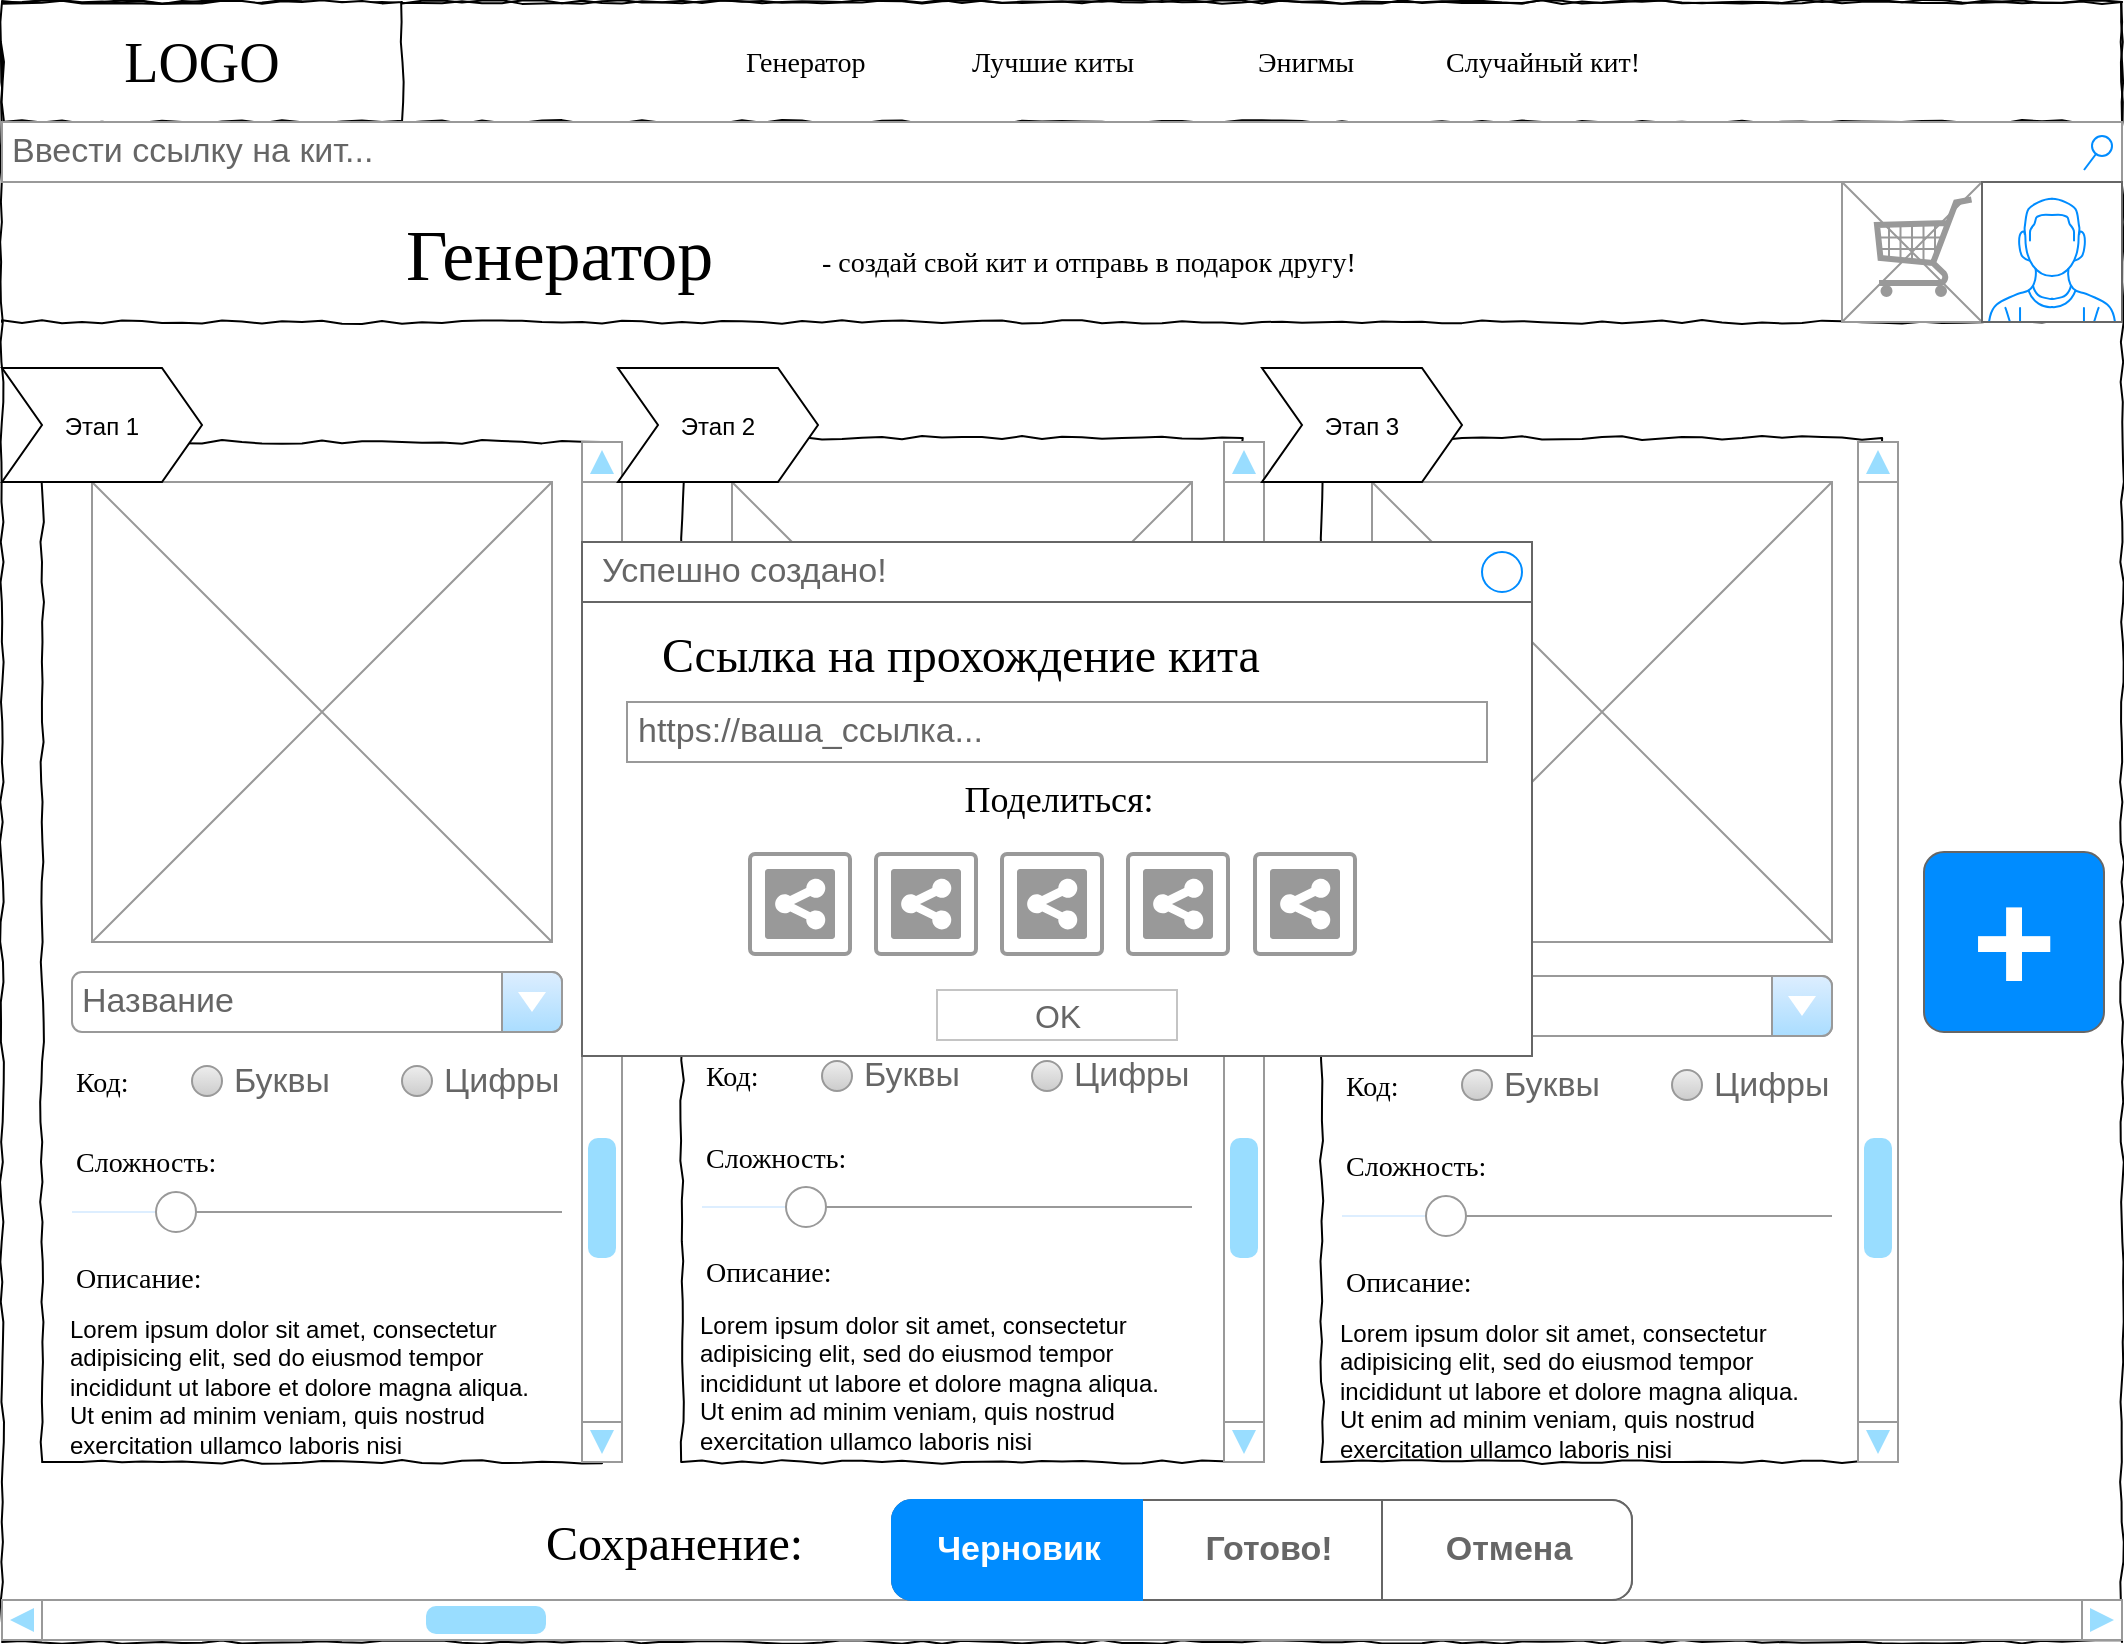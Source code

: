 <mxfile version="12.1.5" type="google" pages="1"><diagram name="Page-1" id="03018318-947c-dd8e-b7a3-06fadd420f32"><mxGraphModel dx="2011" dy="1271" grid="1" gridSize="10" guides="1" tooltips="1" connect="1" arrows="1" fold="1" page="1" pageScale="1" pageWidth="1100" pageHeight="850" background="#ffffff" math="0" shadow="0"><root><mxCell id="0"/><mxCell id="1" parent="0"/><mxCell id="677b7b8949515195-1" value="" style="whiteSpace=wrap;html=1;rounded=0;shadow=0;labelBackgroundColor=none;strokeColor=#000000;strokeWidth=1;fillColor=none;fontFamily=Verdana;fontSize=12;fontColor=#000000;align=center;comic=1;" parent="1" vertex="1"><mxGeometry x="20" y="20" width="1060" height="820" as="geometry"/></mxCell><mxCell id="677b7b8949515195-10" value="" style="whiteSpace=wrap;html=1;rounded=0;shadow=0;labelBackgroundColor=none;strokeColor=#000000;strokeWidth=1;fillColor=none;fontFamily=Verdana;fontSize=12;fontColor=#000000;align=center;comic=1;" parent="1" vertex="1"><mxGeometry x="20" y="20" width="1060" height="60" as="geometry"/></mxCell><mxCell id="677b7b8949515195-2" value="LOGO" style="whiteSpace=wrap;html=1;rounded=0;shadow=0;labelBackgroundColor=none;strokeColor=#000000;strokeWidth=1;fillColor=#ffffff;fontFamily=Verdana;fontSize=28;fontColor=#000000;align=center;comic=1;" parent="1" vertex="1"><mxGeometry x="20" y="20" width="200" height="60" as="geometry"/></mxCell><mxCell id="677b7b8949515195-8" value="" style="whiteSpace=wrap;html=1;rounded=0;shadow=0;labelBackgroundColor=none;strokeColor=#000000;strokeWidth=1;fillColor=none;fontFamily=Verdana;fontSize=12;fontColor=#000000;align=center;comic=1;" parent="1" vertex="1"><mxGeometry x="40" y="240" width="280" height="510" as="geometry"/></mxCell><mxCell id="677b7b8949515195-9" value="" style="line;strokeWidth=1;html=1;rounded=0;shadow=0;labelBackgroundColor=none;fillColor=none;fontFamily=Verdana;fontSize=14;fontColor=#000000;align=center;comic=1;" parent="1" vertex="1"><mxGeometry x="20" y="175" width="1060" height="10" as="geometry"/></mxCell><mxCell id="677b7b8949515195-11" value="Лучшие киты" style="text;html=1;points=[];align=left;verticalAlign=top;spacingTop=-4;fontSize=14;fontFamily=Verdana;fontColor=#000000;flipH=1;" parent="1" vertex="1"><mxGeometry x="503" y="40" width="100" height="20" as="geometry"/></mxCell><mxCell id="677b7b8949515195-12" value="Энигмы" style="text;html=1;points=[];align=left;verticalAlign=top;spacingTop=-4;fontSize=14;fontFamily=Verdana;fontColor=#000000;flipH=1;" parent="1" vertex="1"><mxGeometry x="646" y="40" width="60" height="20" as="geometry"/></mxCell><mxCell id="677b7b8949515195-13" value="Случайный кит!" style="text;html=1;points=[];align=left;verticalAlign=top;spacingTop=-4;fontSize=14;fontFamily=Verdana;fontColor=#000000;flipH=1;" parent="1" vertex="1"><mxGeometry x="740" y="40" width="117" height="20" as="geometry"/></mxCell><mxCell id="677b7b8949515195-14" value="Генератор" style="text;html=1;points=[];align=left;verticalAlign=top;spacingTop=-4;fontSize=14;fontFamily=Verdana;fontColor=#000000;flipH=1;" parent="1" vertex="1"><mxGeometry x="390" y="40" width="80" height="20" as="geometry"/></mxCell><mxCell id="TrLXqozJkkStxFn2QH_S-4" value="&lt;font style=&quot;font-size: 36px&quot;&gt;Генератор&lt;br&gt;&lt;/font&gt;" style="text;html=1;points=[];align=left;verticalAlign=top;spacingTop=-4;fontSize=14;fontFamily=Verdana;fontColor=#000000;flipH=1;" vertex="1" parent="1"><mxGeometry x="220" y="123" width="200" height="40" as="geometry"/></mxCell><mxCell id="TrLXqozJkkStxFn2QH_S-5" value="Ввести ссылку на кит..." style="strokeWidth=1;shadow=0;dashed=0;align=center;html=1;shape=mxgraph.mockup.forms.searchBox;strokeColor=#999999;mainText=;fillColor=#ffffff;strokeColor2=#008cff;fontColor=#666666;fontSize=17;align=left;spacingLeft=3;" vertex="1" parent="1"><mxGeometry x="20" y="80" width="1060" height="30" as="geometry"/></mxCell><mxCell id="TrLXqozJkkStxFn2QH_S-6" value="- создай свой кит и отправь в подарок другу! " style="text;html=1;points=[];align=left;verticalAlign=top;spacingTop=-4;fontSize=14;fontFamily=Verdana;fontColor=#000000;flipH=1;" vertex="1" parent="1"><mxGeometry x="428" y="140" width="344" height="30" as="geometry"/></mxCell><mxCell id="TrLXqozJkkStxFn2QH_S-7" value="" style="verticalLabelPosition=bottom;shadow=0;dashed=0;align=center;html=1;verticalAlign=top;strokeWidth=1;shape=mxgraph.mockup.graphics.simpleIcon;strokeColor=#999999;fillColor=#ffffff;" vertex="1" parent="1"><mxGeometry x="940" y="110" width="70" height="70" as="geometry"/></mxCell><mxCell id="TrLXqozJkkStxFn2QH_S-8" value="" style="verticalLabelPosition=bottom;shadow=0;dashed=0;align=center;html=1;verticalAlign=top;strokeWidth=1;shape=mxgraph.mockup.containers.userMale;strokeColor=#666666;strokeColor2=#008cff;fillColor=#ffffff;" vertex="1" parent="1"><mxGeometry x="1010" y="110" width="70" height="70" as="geometry"/></mxCell><mxCell id="TrLXqozJkkStxFn2QH_S-9" value="" style="verticalLabelPosition=bottom;shadow=0;dashed=0;align=center;html=1;verticalAlign=top;strokeWidth=1;shape=mxgraph.mockup.misc.shoppingCart;strokeColor=#999999;" vertex="1" parent="1"><mxGeometry x="956" y="117.5" width="50" height="50" as="geometry"/></mxCell><mxCell id="TrLXqozJkkStxFn2QH_S-11" value="" style="whiteSpace=wrap;html=1;rounded=0;shadow=0;labelBackgroundColor=none;strokeColor=#000000;strokeWidth=1;fillColor=none;fontFamily=Verdana;fontSize=12;fontColor=#000000;align=center;comic=1;" vertex="1" parent="1"><mxGeometry x="360" y="238" width="280" height="512" as="geometry"/></mxCell><mxCell id="TrLXqozJkkStxFn2QH_S-12" value="" style="whiteSpace=wrap;html=1;rounded=0;shadow=0;labelBackgroundColor=none;strokeColor=#000000;strokeWidth=1;fillColor=none;fontFamily=Verdana;fontSize=12;fontColor=#000000;align=center;comic=1;" vertex="1" parent="1"><mxGeometry x="680" y="238" width="280" height="512" as="geometry"/></mxCell><mxCell id="TrLXqozJkkStxFn2QH_S-14" value="" style="verticalLabelPosition=bottom;shadow=0;dashed=0;align=center;html=1;verticalAlign=top;strokeWidth=1;shape=mxgraph.mockup.graphics.simpleIcon;strokeColor=#999999;fillColor=#ffffff;" vertex="1" parent="1"><mxGeometry x="65" y="260" width="230" height="230" as="geometry"/></mxCell><mxCell id="TrLXqozJkkStxFn2QH_S-15" value="" style="verticalLabelPosition=bottom;shadow=0;dashed=0;align=center;html=1;verticalAlign=top;strokeWidth=1;shape=mxgraph.mockup.navigation.scrollBar;fillColor=#ffffff;strokeColor=#999999;barPos=20;fillColor2=#99ddff;strokeColor2=none;" vertex="1" parent="1"><mxGeometry x="20" y="819" width="1060" height="20" as="geometry"/></mxCell><mxCell id="TrLXqozJkkStxFn2QH_S-17" value="&lt;font style=&quot;font-size: 72px&quot;&gt;+&lt;/font&gt;" style="strokeWidth=1;shadow=0;dashed=0;align=center;html=1;shape=mxgraph.mockup.buttons.button;strokeColor=#666666;fontColor=#ffffff;mainText=;buttonStyle=round;fontSize=17;fontStyle=1;fillColor=#008cff;whiteSpace=wrap;" vertex="1" parent="1"><mxGeometry x="981" y="445" width="90" height="90" as="geometry"/></mxCell><mxCell id="TrLXqozJkkStxFn2QH_S-18" value="" style="verticalLabelPosition=bottom;shadow=0;dashed=0;align=center;html=1;verticalAlign=top;strokeWidth=1;shape=mxgraph.mockup.graphics.simpleIcon;strokeColor=#999999;fillColor=#ffffff;" vertex="1" parent="1"><mxGeometry x="385" y="260" width="230" height="230" as="geometry"/></mxCell><mxCell id="TrLXqozJkkStxFn2QH_S-19" value="" style="verticalLabelPosition=bottom;shadow=0;dashed=0;align=center;html=1;verticalAlign=top;strokeWidth=1;shape=mxgraph.mockup.graphics.simpleIcon;strokeColor=#999999;fillColor=#ffffff;" vertex="1" parent="1"><mxGeometry x="705" y="260" width="230" height="230" as="geometry"/></mxCell><mxCell id="TrLXqozJkkStxFn2QH_S-30" value="Название" style="strokeWidth=1;shadow=0;dashed=0;align=center;html=1;shape=mxgraph.mockup.forms.comboBox;strokeColor=#999999;fillColor=#ddeeff;align=left;fillColor2=#aaddff;mainText=;fontColor=#666666;fontSize=17;spacingLeft=3;" vertex="1" parent="1"><mxGeometry x="55" y="505" width="245" height="30" as="geometry"/></mxCell><mxCell id="TrLXqozJkkStxFn2QH_S-31" value="Буквы" style="shape=ellipse;fillColor=#eeeeee;strokeColor=#999999;gradientColor=#cccccc;html=1;align=left;spacingLeft=4;fontSize=17;fontColor=#666666;labelPosition=right;shadow=0;" vertex="1" parent="1"><mxGeometry x="115" y="552" width="15" height="15" as="geometry"/></mxCell><mxCell id="TrLXqozJkkStxFn2QH_S-35" value="Цифры" style="shape=ellipse;fillColor=#eeeeee;strokeColor=#999999;gradientColor=#cccccc;html=1;align=left;spacingLeft=4;fontSize=17;fontColor=#666666;labelPosition=right;shadow=0;" vertex="1" parent="1"><mxGeometry x="220" y="552" width="15" height="15" as="geometry"/></mxCell><mxCell id="TrLXqozJkkStxFn2QH_S-44" value="Код:" style="text;html=1;points=[];align=left;verticalAlign=top;spacingTop=-4;fontSize=14;fontFamily=Verdana;fontColor=#000000;flipH=1;" vertex="1" parent="1"><mxGeometry x="55" y="549.5" width="80" height="20" as="geometry"/></mxCell><mxCell id="TrLXqozJkkStxFn2QH_S-45" value="" style="verticalLabelPosition=bottom;shadow=0;dashed=0;align=center;html=1;verticalAlign=top;strokeWidth=1;shape=mxgraph.mockup.forms.horSlider;strokeColor=#999999;fillColor=#ffffff;sliderStyle=basic;sliderPos=20;handleStyle=circle;fillColor2=#ddeeff;fontSize=24;" vertex="1" parent="1"><mxGeometry x="55" y="610" width="245" height="30" as="geometry"/></mxCell><mxCell id="TrLXqozJkkStxFn2QH_S-46" value="Сложность:" style="text;html=1;points=[];align=left;verticalAlign=top;spacingTop=-4;fontSize=14;fontFamily=Verdana;fontColor=#000000;flipH=1;" vertex="1" parent="1"><mxGeometry x="55" y="590" width="80" height="20" as="geometry"/></mxCell><mxCell id="TrLXqozJkkStxFn2QH_S-48" value="" style="verticalLabelPosition=bottom;shadow=0;dashed=0;align=center;html=1;verticalAlign=top;strokeWidth=1;shape=mxgraph.mockup.navigation.scrollBar;fillColor=#ffffff;strokeColor=#999999;barPos=20;fillColor2=#99ddff;strokeColor2=none;direction=north;fontSize=24;" vertex="1" parent="1"><mxGeometry x="310" y="240" width="10" height="510" as="geometry"/></mxCell><mxCell id="TrLXqozJkkStxFn2QH_S-49" value="" style="verticalLabelPosition=bottom;shadow=0;dashed=0;align=center;html=1;verticalAlign=top;strokeWidth=1;shape=mxgraph.mockup.navigation.scrollBar;fillColor=#ffffff;strokeColor=#999999;barPos=20;fillColor2=#99ddff;strokeColor2=none;direction=north;fontSize=24;" vertex="1" parent="1"><mxGeometry x="631" y="240" width="10" height="510" as="geometry"/></mxCell><mxCell id="TrLXqozJkkStxFn2QH_S-50" value="" style="verticalLabelPosition=bottom;shadow=0;dashed=0;align=center;html=1;verticalAlign=top;strokeWidth=1;shape=mxgraph.mockup.navigation.scrollBar;fillColor=#ffffff;strokeColor=#999999;barPos=20;fillColor2=#99ddff;strokeColor2=none;direction=north;fontSize=24;" vertex="1" parent="1"><mxGeometry x="948" y="240" width="10" height="510" as="geometry"/></mxCell><mxCell id="TrLXqozJkkStxFn2QH_S-51" value="" style="strokeWidth=1;shadow=0;dashed=0;align=center;html=1;shape=mxgraph.mockup.rrect;rSize=10;fillColor=#ffffff;strokeColor=#666666;fontSize=24;" vertex="1" parent="1"><mxGeometry x="465" y="769" width="370" height="50" as="geometry"/></mxCell><mxCell id="TrLXqozJkkStxFn2QH_S-52" value="Готово!" style="strokeColor=inherit;fillColor=inherit;gradientColor=inherit;strokeWidth=1;shadow=0;dashed=0;align=center;html=1;shape=mxgraph.mockup.rrect;rSize=0;fontSize=17;fontColor=#666666;fontStyle=1;resizeHeight=1;" vertex="1" parent="TrLXqozJkkStxFn2QH_S-51"><mxGeometry width="125" height="50" relative="1" as="geometry"><mxPoint x="125" as="offset"/></mxGeometry></mxCell><mxCell id="TrLXqozJkkStxFn2QH_S-54" value="Отмена" style="strokeColor=inherit;fillColor=inherit;gradientColor=inherit;strokeWidth=1;shadow=0;dashed=0;align=center;html=1;shape=mxgraph.mockup.rightButton;rSize=10;fontSize=17;fontColor=#666666;fontStyle=1;resizeHeight=1;" vertex="1" parent="TrLXqozJkkStxFn2QH_S-51"><mxGeometry x="1" width="125" height="50" relative="1" as="geometry"><mxPoint x="-125" as="offset"/></mxGeometry></mxCell><mxCell id="TrLXqozJkkStxFn2QH_S-55" value="Черновик" style="strokeWidth=1;shadow=0;dashed=0;align=center;html=1;shape=mxgraph.mockup.leftButton;rSize=10;fontSize=17;fontColor=#ffffff;fontStyle=1;fillColor=#008cff;strokeColor=#008cff;resizeHeight=1;" vertex="1" parent="TrLXqozJkkStxFn2QH_S-51"><mxGeometry width="125" height="50" relative="1" as="geometry"/></mxCell><mxCell id="TrLXqozJkkStxFn2QH_S-62" value="Сохранение:" style="text;html=1;points=[];align=left;verticalAlign=top;spacingTop=-4;fontSize=24;fontFamily=Verdana;fontColor=#000000;flipH=1;" vertex="1" parent="1"><mxGeometry x="290" y="774" width="200" height="40" as="geometry"/></mxCell><mxCell id="TrLXqozJkkStxFn2QH_S-63" value="Lorem ipsum dolor sit amet, consectetur adipisicing elit, sed do eiusmod tempor incididunt ut labore et dolore magna aliqua. Ut enim ad minim veniam, quis nostrud exercitation ullamco laboris nisi " style="text;spacingTop=-5;fillColor=#ffffff;whiteSpace=wrap;html=1;align=left;fontSize=12;fontFamily=Helvetica;fillColor=none;strokeColor=none;" vertex="1" parent="1"><mxGeometry x="52" y="675" width="238" height="75" as="geometry"/></mxCell><mxCell id="TrLXqozJkkStxFn2QH_S-65" value="Описание:" style="text;html=1;points=[];align=left;verticalAlign=top;spacingTop=-4;fontSize=14;fontFamily=Verdana;fontColor=#000000;flipH=1;" vertex="1" parent="1"><mxGeometry x="55" y="647.5" width="80" height="20" as="geometry"/></mxCell><mxCell id="TrLXqozJkkStxFn2QH_S-24" value="Этап 2" style="shape=step;perimeter=stepPerimeter;fixedSize=1;points=[];" vertex="1" parent="1"><mxGeometry x="328" y="203" width="100" height="57" as="geometry"/></mxCell><mxCell id="TrLXqozJkkStxFn2QH_S-25" value="Этап 3" style="shape=step;perimeter=stepPerimeter;fixedSize=1;points=[];" vertex="1" parent="1"><mxGeometry x="650" y="203" width="100" height="57" as="geometry"/></mxCell><mxCell id="TrLXqozJkkStxFn2QH_S-26" value="Этап 1" style="shape=step;perimeter=stepPerimeter;fixedSize=1;points=[];" vertex="1" parent="1"><mxGeometry x="20" y="203" width="100" height="57" as="geometry"/></mxCell><mxCell id="TrLXqozJkkStxFn2QH_S-66" value="Название" style="strokeWidth=1;shadow=0;dashed=0;align=center;html=1;shape=mxgraph.mockup.forms.comboBox;strokeColor=#999999;fillColor=#ddeeff;align=left;fillColor2=#aaddff;mainText=;fontColor=#666666;fontSize=17;spacingLeft=3;" vertex="1" parent="1"><mxGeometry x="370" y="502.5" width="245" height="30" as="geometry"/></mxCell><mxCell id="TrLXqozJkkStxFn2QH_S-67" value="Буквы" style="shape=ellipse;fillColor=#eeeeee;strokeColor=#999999;gradientColor=#cccccc;html=1;align=left;spacingLeft=4;fontSize=17;fontColor=#666666;labelPosition=right;shadow=0;" vertex="1" parent="1"><mxGeometry x="430" y="549.5" width="15" height="15" as="geometry"/></mxCell><mxCell id="TrLXqozJkkStxFn2QH_S-68" value="Цифры" style="shape=ellipse;fillColor=#eeeeee;strokeColor=#999999;gradientColor=#cccccc;html=1;align=left;spacingLeft=4;fontSize=17;fontColor=#666666;labelPosition=right;shadow=0;" vertex="1" parent="1"><mxGeometry x="535" y="549.5" width="15" height="15" as="geometry"/></mxCell><mxCell id="TrLXqozJkkStxFn2QH_S-69" value="Код:" style="text;html=1;points=[];align=left;verticalAlign=top;spacingTop=-4;fontSize=14;fontFamily=Verdana;fontColor=#000000;flipH=1;" vertex="1" parent="1"><mxGeometry x="370" y="547" width="80" height="20" as="geometry"/></mxCell><mxCell id="TrLXqozJkkStxFn2QH_S-70" value="" style="verticalLabelPosition=bottom;shadow=0;dashed=0;align=center;html=1;verticalAlign=top;strokeWidth=1;shape=mxgraph.mockup.forms.horSlider;strokeColor=#999999;fillColor=#ffffff;sliderStyle=basic;sliderPos=20;handleStyle=circle;fillColor2=#ddeeff;fontSize=24;" vertex="1" parent="1"><mxGeometry x="370" y="607.5" width="245" height="30" as="geometry"/></mxCell><mxCell id="TrLXqozJkkStxFn2QH_S-71" value="Сложность:" style="text;html=1;points=[];align=left;verticalAlign=top;spacingTop=-4;fontSize=14;fontFamily=Verdana;fontColor=#000000;flipH=1;" vertex="1" parent="1"><mxGeometry x="370" y="587.5" width="80" height="20" as="geometry"/></mxCell><mxCell id="TrLXqozJkkStxFn2QH_S-72" value="Lorem ipsum dolor sit amet, consectetur adipisicing elit, sed do eiusmod tempor incididunt ut labore et dolore magna aliqua. Ut enim ad minim veniam, quis nostrud exercitation ullamco laboris nisi " style="text;spacingTop=-5;fillColor=#ffffff;whiteSpace=wrap;html=1;align=left;fontSize=12;fontFamily=Helvetica;fillColor=none;strokeColor=none;" vertex="1" parent="1"><mxGeometry x="367" y="672.5" width="238" height="75" as="geometry"/></mxCell><mxCell id="TrLXqozJkkStxFn2QH_S-73" value="Описание:" style="text;html=1;points=[];align=left;verticalAlign=top;spacingTop=-4;fontSize=14;fontFamily=Verdana;fontColor=#000000;flipH=1;" vertex="1" parent="1"><mxGeometry x="370" y="645" width="80" height="20" as="geometry"/></mxCell><mxCell id="TrLXqozJkkStxFn2QH_S-74" value="Название" style="strokeWidth=1;shadow=0;dashed=0;align=center;html=1;shape=mxgraph.mockup.forms.comboBox;strokeColor=#999999;fillColor=#ddeeff;align=left;fillColor2=#aaddff;mainText=;fontColor=#666666;fontSize=17;spacingLeft=3;" vertex="1" parent="1"><mxGeometry x="690" y="507" width="245" height="30" as="geometry"/></mxCell><mxCell id="TrLXqozJkkStxFn2QH_S-75" value="Буквы" style="shape=ellipse;fillColor=#eeeeee;strokeColor=#999999;gradientColor=#cccccc;html=1;align=left;spacingLeft=4;fontSize=17;fontColor=#666666;labelPosition=right;shadow=0;" vertex="1" parent="1"><mxGeometry x="750" y="554" width="15" height="15" as="geometry"/></mxCell><mxCell id="TrLXqozJkkStxFn2QH_S-76" value="Цифры" style="shape=ellipse;fillColor=#eeeeee;strokeColor=#999999;gradientColor=#cccccc;html=1;align=left;spacingLeft=4;fontSize=17;fontColor=#666666;labelPosition=right;shadow=0;" vertex="1" parent="1"><mxGeometry x="855" y="554" width="15" height="15" as="geometry"/></mxCell><mxCell id="TrLXqozJkkStxFn2QH_S-77" value="Код:" style="text;html=1;points=[];align=left;verticalAlign=top;spacingTop=-4;fontSize=14;fontFamily=Verdana;fontColor=#000000;flipH=1;" vertex="1" parent="1"><mxGeometry x="690" y="551.5" width="80" height="20" as="geometry"/></mxCell><mxCell id="TrLXqozJkkStxFn2QH_S-78" value="" style="verticalLabelPosition=bottom;shadow=0;dashed=0;align=center;html=1;verticalAlign=top;strokeWidth=1;shape=mxgraph.mockup.forms.horSlider;strokeColor=#999999;fillColor=#ffffff;sliderStyle=basic;sliderPos=20;handleStyle=circle;fillColor2=#ddeeff;fontSize=24;" vertex="1" parent="1"><mxGeometry x="690" y="612" width="245" height="30" as="geometry"/></mxCell><mxCell id="TrLXqozJkkStxFn2QH_S-79" value="Сложность:" style="text;html=1;points=[];align=left;verticalAlign=top;spacingTop=-4;fontSize=14;fontFamily=Verdana;fontColor=#000000;flipH=1;" vertex="1" parent="1"><mxGeometry x="690" y="592" width="80" height="20" as="geometry"/></mxCell><mxCell id="TrLXqozJkkStxFn2QH_S-80" value="Lorem ipsum dolor sit amet, consectetur adipisicing elit, sed do eiusmod tempor incididunt ut labore et dolore magna aliqua. Ut enim ad minim veniam, quis nostrud exercitation ullamco laboris nisi " style="text;spacingTop=-5;fillColor=#ffffff;whiteSpace=wrap;html=1;align=left;fontSize=12;fontFamily=Helvetica;fillColor=none;strokeColor=none;" vertex="1" parent="1"><mxGeometry x="687" y="677" width="238" height="75" as="geometry"/></mxCell><mxCell id="TrLXqozJkkStxFn2QH_S-81" value="Описание:" style="text;html=1;points=[];align=left;verticalAlign=top;spacingTop=-4;fontSize=14;fontFamily=Verdana;fontColor=#000000;flipH=1;" vertex="1" parent="1"><mxGeometry x="690" y="649.5" width="80" height="20" as="geometry"/></mxCell><mxCell id="TrLXqozJkkStxFn2QH_S-82" value="" style="strokeWidth=1;shadow=0;dashed=0;align=center;html=1;shape=mxgraph.mockup.containers.rrect;rSize=0;strokeColor=#666666;fontColor=#666666;fontSize=17;verticalAlign=top;whiteSpace=wrap;fillColor=#ffffff;spacingTop=32;" vertex="1" parent="1"><mxGeometry x="310" y="290" width="475" height="257" as="geometry"/></mxCell><mxCell id="TrLXqozJkkStxFn2QH_S-83" value="Успешно создано!" style="strokeWidth=1;shadow=0;dashed=0;align=center;html=1;shape=mxgraph.mockup.containers.rrect;rSize=0;fontSize=17;fontColor=#666666;strokeColor=#666666;align=left;spacingLeft=8;fillColor=#ffffff;resizeWidth=1;" vertex="1" parent="TrLXqozJkkStxFn2QH_S-82"><mxGeometry width="475" height="30" relative="1" as="geometry"/></mxCell><mxCell id="TrLXqozJkkStxFn2QH_S-84" value="" style="shape=ellipse;strokeColor=#008cff;resizable=0;fillColor=none;html=1;" vertex="1" parent="TrLXqozJkkStxFn2QH_S-83"><mxGeometry x="1" y="0.5" width="20" height="20" relative="1" as="geometry"><mxPoint x="-25" y="-10" as="offset"/></mxGeometry></mxCell><mxCell id="TrLXqozJkkStxFn2QH_S-85" value="OK" style="strokeWidth=1;shadow=0;dashed=0;align=center;html=1;shape=mxgraph.mockup.containers.rrect;rSize=0;fontSize=16;fontColor=#666666;strokeColor=#c4c4c4;resizable=0;whiteSpace=wrap;fillColor=#ffffff;" vertex="1" parent="TrLXqozJkkStxFn2QH_S-82"><mxGeometry x="0.5" y="1" width="120" height="25" relative="1" as="geometry"><mxPoint x="-60" y="-33" as="offset"/></mxGeometry></mxCell><mxCell id="TrLXqozJkkStxFn2QH_S-87" value="https://ваша_ссылка..." style="strokeWidth=1;shadow=0;dashed=0;align=center;html=1;shape=mxgraph.mockup.forms.pwField;strokeColor=#999999;mainText=;align=left;fillColor=#ffffff;fontColor=#666666;fontSize=17;spacingLeft=3;" vertex="1" parent="TrLXqozJkkStxFn2QH_S-82"><mxGeometry x="22.5" y="80" width="430" height="30" as="geometry"/></mxCell><mxCell id="TrLXqozJkkStxFn2QH_S-88" value="Ссылка на прохождение кита" style="text;html=1;points=[];align=left;verticalAlign=top;spacingTop=-4;fontSize=24;fontFamily=Verdana;fontColor=#000000;flipH=1;" vertex="1" parent="TrLXqozJkkStxFn2QH_S-82"><mxGeometry x="37.5" y="40" width="200" height="40" as="geometry"/></mxCell><mxCell id="TrLXqozJkkStxFn2QH_S-89" value="" style="strokeColor=#999999;verticalLabelPosition=bottom;shadow=0;dashed=0;fillColor=#ffffff;verticalAlign=top;strokeWidth=2;html=1;shape=mxgraph.mockup.misc.shareIcon;fontSize=24;align=center;" vertex="1" parent="TrLXqozJkkStxFn2QH_S-82"><mxGeometry x="84" y="156" width="50" height="50" as="geometry"/></mxCell><mxCell id="TrLXqozJkkStxFn2QH_S-90" value="" style="strokeColor=#999999;verticalLabelPosition=bottom;shadow=0;dashed=0;fillColor=#ffffff;verticalAlign=top;strokeWidth=2;html=1;shape=mxgraph.mockup.misc.shareIcon;fontSize=24;align=center;" vertex="1" parent="TrLXqozJkkStxFn2QH_S-82"><mxGeometry x="147" y="156" width="50" height="50" as="geometry"/></mxCell><mxCell id="TrLXqozJkkStxFn2QH_S-91" value="" style="strokeColor=#999999;verticalLabelPosition=bottom;shadow=0;dashed=0;fillColor=#ffffff;verticalAlign=top;strokeWidth=2;html=1;shape=mxgraph.mockup.misc.shareIcon;fontSize=24;align=center;" vertex="1" parent="TrLXqozJkkStxFn2QH_S-82"><mxGeometry x="210" y="156" width="50" height="50" as="geometry"/></mxCell><mxCell id="TrLXqozJkkStxFn2QH_S-92" value="" style="strokeColor=#999999;verticalLabelPosition=bottom;shadow=0;dashed=0;fillColor=#ffffff;verticalAlign=top;strokeWidth=2;html=1;shape=mxgraph.mockup.misc.shareIcon;fontSize=24;align=center;" vertex="1" parent="TrLXqozJkkStxFn2QH_S-82"><mxGeometry x="273" y="156" width="50" height="50" as="geometry"/></mxCell><mxCell id="TrLXqozJkkStxFn2QH_S-93" value="" style="strokeColor=#999999;verticalLabelPosition=bottom;shadow=0;dashed=0;fillColor=#ffffff;verticalAlign=top;strokeWidth=2;html=1;shape=mxgraph.mockup.misc.shareIcon;fontSize=24;align=center;" vertex="1" parent="TrLXqozJkkStxFn2QH_S-82"><mxGeometry x="336.5" y="156" width="50" height="50" as="geometry"/></mxCell><mxCell id="TrLXqozJkkStxFn2QH_S-94" value="Поделиться:" style="text;html=1;points=[];align=center;verticalAlign=top;spacingTop=-4;fontSize=18;fontFamily=Verdana;fontColor=#000000;flipH=1;" vertex="1" parent="TrLXqozJkkStxFn2QH_S-82"><mxGeometry x="137.5" y="116" width="200" height="40" as="geometry"/></mxCell></root></mxGraphModel></diagram></mxfile>